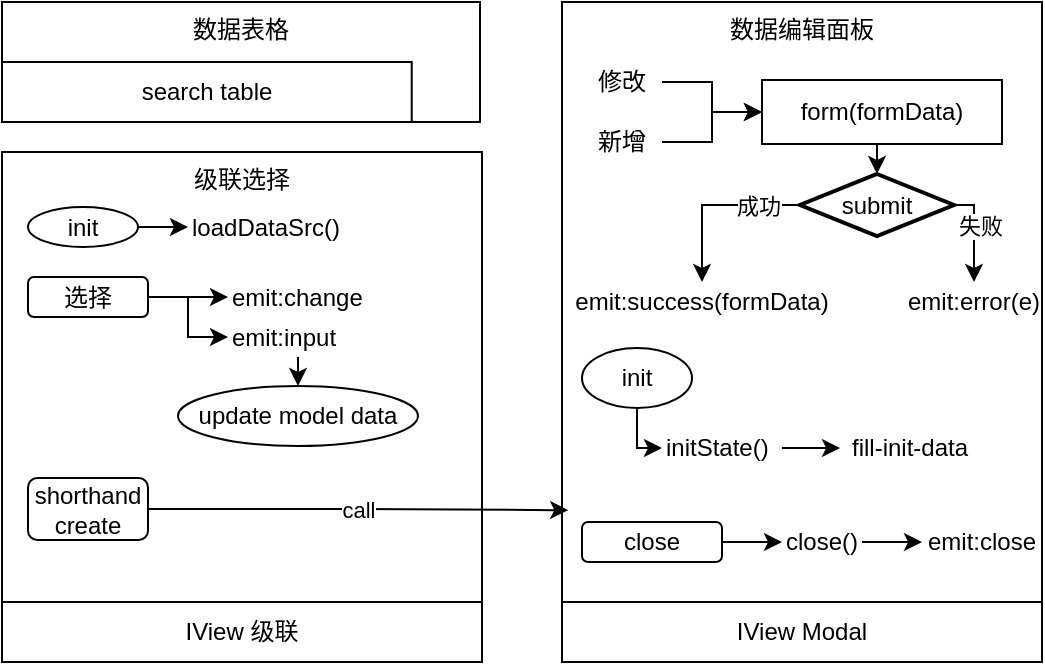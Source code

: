 <mxfile version="14.5.8" type="github">
  <diagram id="uWqBroCjyXyHmRQUqWvy" name="Page-1">
    <mxGraphModel dx="890" dy="662" grid="0" gridSize="10" guides="1" tooltips="1" connect="1" arrows="1" fold="1" page="1" pageScale="1" pageWidth="827" pageHeight="1169" math="0" shadow="0">
      <root>
        <mxCell id="0" />
        <mxCell id="1" parent="0" />
        <mxCell id="nOubKL9727zP79BDSy-0-68" value="" style="group" vertex="1" connectable="0" parent="1">
          <mxGeometry x="350" y="240" width="240" height="330" as="geometry" />
        </mxCell>
        <mxCell id="nOubKL9727zP79BDSy-0-4" value="数据编辑面板" style="rounded=0;whiteSpace=wrap;html=1;verticalAlign=top;" vertex="1" parent="nOubKL9727zP79BDSy-0-68">
          <mxGeometry width="240" height="300" as="geometry" />
        </mxCell>
        <mxCell id="nOubKL9727zP79BDSy-0-5" value="修改" style="text;html=1;strokeColor=none;fillColor=none;align=center;verticalAlign=middle;whiteSpace=wrap;rounded=0;" vertex="1" parent="nOubKL9727zP79BDSy-0-68">
          <mxGeometry x="10" y="30" width="40" height="20" as="geometry" />
        </mxCell>
        <mxCell id="nOubKL9727zP79BDSy-0-6" value="新增" style="text;html=1;strokeColor=none;fillColor=none;align=center;verticalAlign=middle;whiteSpace=wrap;rounded=0;" vertex="1" parent="nOubKL9727zP79BDSy-0-68">
          <mxGeometry x="10" y="60" width="40" height="20" as="geometry" />
        </mxCell>
        <mxCell id="nOubKL9727zP79BDSy-0-7" value="form(formData)" style="rounded=0;whiteSpace=wrap;html=1;" vertex="1" parent="nOubKL9727zP79BDSy-0-68">
          <mxGeometry x="100" y="39" width="120" height="32" as="geometry" />
        </mxCell>
        <mxCell id="nOubKL9727zP79BDSy-0-8" value="" style="edgeStyle=orthogonalEdgeStyle;rounded=0;orthogonalLoop=1;jettySize=auto;html=1;" edge="1" parent="nOubKL9727zP79BDSy-0-68" source="nOubKL9727zP79BDSy-0-5" target="nOubKL9727zP79BDSy-0-7">
          <mxGeometry relative="1" as="geometry" />
        </mxCell>
        <mxCell id="nOubKL9727zP79BDSy-0-9" value="" style="edgeStyle=orthogonalEdgeStyle;rounded=0;orthogonalLoop=1;jettySize=auto;html=1;" edge="1" parent="nOubKL9727zP79BDSy-0-68" source="nOubKL9727zP79BDSy-0-6" target="nOubKL9727zP79BDSy-0-7">
          <mxGeometry relative="1" as="geometry" />
        </mxCell>
        <mxCell id="nOubKL9727zP79BDSy-0-10" value="emit:success(formData)" style="text;html=1;strokeColor=none;fillColor=none;align=center;verticalAlign=middle;whiteSpace=wrap;rounded=0;" vertex="1" parent="nOubKL9727zP79BDSy-0-68">
          <mxGeometry x="6" y="140" width="128" height="20" as="geometry" />
        </mxCell>
        <mxCell id="nOubKL9727zP79BDSy-0-11" value="emit:error(e)" style="text;html=1;strokeColor=none;fillColor=none;align=center;verticalAlign=middle;whiteSpace=wrap;rounded=0;" vertex="1" parent="nOubKL9727zP79BDSy-0-68">
          <mxGeometry x="176" y="140" width="60" height="20" as="geometry" />
        </mxCell>
        <mxCell id="nOubKL9727zP79BDSy-0-17" style="edgeStyle=orthogonalEdgeStyle;rounded=0;orthogonalLoop=1;jettySize=auto;html=1;exitX=1;exitY=0.5;exitDx=0;exitDy=0;entryX=0.5;entryY=0;entryDx=0;entryDy=0;exitPerimeter=0;" edge="1" parent="nOubKL9727zP79BDSy-0-68" source="nOubKL9727zP79BDSy-0-74" target="nOubKL9727zP79BDSy-0-11">
          <mxGeometry relative="1" as="geometry">
            <mxPoint x="160" y="120" as="sourcePoint" />
          </mxGeometry>
        </mxCell>
        <mxCell id="nOubKL9727zP79BDSy-0-77" value="失败" style="edgeLabel;html=1;align=center;verticalAlign=middle;resizable=0;points=[];" vertex="1" connectable="0" parent="nOubKL9727zP79BDSy-0-17">
          <mxGeometry x="-0.196" y="3" relative="1" as="geometry">
            <mxPoint y="1" as="offset" />
          </mxGeometry>
        </mxCell>
        <mxCell id="nOubKL9727zP79BDSy-0-16" style="edgeStyle=orthogonalEdgeStyle;rounded=0;orthogonalLoop=1;jettySize=auto;html=1;exitX=0.5;exitY=1;exitDx=0;exitDy=0;entryX=0.5;entryY=0;entryDx=0;entryDy=0;entryPerimeter=0;" edge="1" parent="nOubKL9727zP79BDSy-0-68" source="nOubKL9727zP79BDSy-0-7" target="nOubKL9727zP79BDSy-0-74">
          <mxGeometry relative="1" as="geometry">
            <mxPoint x="160" y="100" as="targetPoint" />
          </mxGeometry>
        </mxCell>
        <mxCell id="nOubKL9727zP79BDSy-0-20" value="IView Modal" style="rounded=0;whiteSpace=wrap;html=1;" vertex="1" parent="nOubKL9727zP79BDSy-0-68">
          <mxGeometry y="300" width="240" height="30" as="geometry" />
        </mxCell>
        <mxCell id="nOubKL9727zP79BDSy-0-21" value="close" style="rounded=1;whiteSpace=wrap;html=1;" vertex="1" parent="nOubKL9727zP79BDSy-0-68">
          <mxGeometry x="10" y="260" width="70" height="20" as="geometry" />
        </mxCell>
        <mxCell id="nOubKL9727zP79BDSy-0-24" value="close()" style="text;html=1;strokeColor=none;fillColor=none;align=center;verticalAlign=middle;whiteSpace=wrap;rounded=0;" vertex="1" parent="nOubKL9727zP79BDSy-0-68">
          <mxGeometry x="110" y="260" width="40" height="20" as="geometry" />
        </mxCell>
        <mxCell id="nOubKL9727zP79BDSy-0-25" value="" style="edgeStyle=orthogonalEdgeStyle;rounded=0;orthogonalLoop=1;jettySize=auto;html=1;" edge="1" parent="nOubKL9727zP79BDSy-0-68" source="nOubKL9727zP79BDSy-0-21" target="nOubKL9727zP79BDSy-0-24">
          <mxGeometry relative="1" as="geometry" />
        </mxCell>
        <mxCell id="nOubKL9727zP79BDSy-0-27" value="init" style="ellipse;whiteSpace=wrap;html=1;" vertex="1" parent="nOubKL9727zP79BDSy-0-68">
          <mxGeometry x="10" y="173" width="55" height="30" as="geometry" />
        </mxCell>
        <mxCell id="nOubKL9727zP79BDSy-0-28" value="initState()" style="text;html=1;strokeColor=none;fillColor=none;align=left;verticalAlign=middle;whiteSpace=wrap;rounded=0;" vertex="1" parent="nOubKL9727zP79BDSy-0-68">
          <mxGeometry x="50" y="213" width="60" height="20" as="geometry" />
        </mxCell>
        <mxCell id="nOubKL9727zP79BDSy-0-37" value="" style="edgeStyle=orthogonalEdgeStyle;rounded=0;orthogonalLoop=1;jettySize=auto;html=1;entryX=0;entryY=0.5;entryDx=0;entryDy=0;" edge="1" parent="nOubKL9727zP79BDSy-0-68" source="nOubKL9727zP79BDSy-0-27" target="nOubKL9727zP79BDSy-0-28">
          <mxGeometry relative="1" as="geometry" />
        </mxCell>
        <mxCell id="nOubKL9727zP79BDSy-0-33" value="fill-init-data" style="text;html=1;strokeColor=none;fillColor=none;align=center;verticalAlign=middle;whiteSpace=wrap;rounded=0;" vertex="1" parent="nOubKL9727zP79BDSy-0-68">
          <mxGeometry x="139" y="213" width="70" height="20" as="geometry" />
        </mxCell>
        <mxCell id="nOubKL9727zP79BDSy-0-39" style="edgeStyle=orthogonalEdgeStyle;rounded=0;orthogonalLoop=1;jettySize=auto;html=1;exitX=1;exitY=0.5;exitDx=0;exitDy=0;entryX=0;entryY=0.5;entryDx=0;entryDy=0;" edge="1" parent="nOubKL9727zP79BDSy-0-68" source="nOubKL9727zP79BDSy-0-28" target="nOubKL9727zP79BDSy-0-33">
          <mxGeometry relative="1" as="geometry" />
        </mxCell>
        <mxCell id="nOubKL9727zP79BDSy-0-41" value="emit:close" style="text;html=1;strokeColor=none;fillColor=none;align=center;verticalAlign=middle;whiteSpace=wrap;rounded=0;" vertex="1" parent="nOubKL9727zP79BDSy-0-68">
          <mxGeometry x="180" y="260" width="60" height="20" as="geometry" />
        </mxCell>
        <mxCell id="nOubKL9727zP79BDSy-0-42" value="" style="edgeStyle=orthogonalEdgeStyle;rounded=0;orthogonalLoop=1;jettySize=auto;html=1;" edge="1" parent="nOubKL9727zP79BDSy-0-68" source="nOubKL9727zP79BDSy-0-24" target="nOubKL9727zP79BDSy-0-41">
          <mxGeometry relative="1" as="geometry" />
        </mxCell>
        <mxCell id="nOubKL9727zP79BDSy-0-75" style="edgeStyle=orthogonalEdgeStyle;rounded=0;orthogonalLoop=1;jettySize=auto;html=1;exitX=0;exitY=0.5;exitDx=0;exitDy=0;exitPerimeter=0;" edge="1" parent="nOubKL9727zP79BDSy-0-68" source="nOubKL9727zP79BDSy-0-74" target="nOubKL9727zP79BDSy-0-10">
          <mxGeometry relative="1" as="geometry" />
        </mxCell>
        <mxCell id="nOubKL9727zP79BDSy-0-76" value="成功" style="edgeLabel;html=1;align=center;verticalAlign=middle;resizable=0;points=[];" vertex="1" connectable="0" parent="nOubKL9727zP79BDSy-0-75">
          <mxGeometry x="-0.52" relative="1" as="geometry">
            <mxPoint as="offset" />
          </mxGeometry>
        </mxCell>
        <mxCell id="nOubKL9727zP79BDSy-0-74" value="submit" style="strokeWidth=2;html=1;shape=mxgraph.flowchart.decision;whiteSpace=wrap;align=center;" vertex="1" parent="nOubKL9727zP79BDSy-0-68">
          <mxGeometry x="119" y="86" width="77" height="31" as="geometry" />
        </mxCell>
        <mxCell id="nOubKL9727zP79BDSy-0-70" value="" style="group" vertex="1" connectable="0" parent="1">
          <mxGeometry x="70" y="240" width="239" height="60" as="geometry" />
        </mxCell>
        <mxCell id="nOubKL9727zP79BDSy-0-2" value="数据表格" style="rounded=0;whiteSpace=wrap;html=1;verticalAlign=top;" vertex="1" parent="nOubKL9727zP79BDSy-0-70">
          <mxGeometry width="239" height="60" as="geometry" />
        </mxCell>
        <mxCell id="nOubKL9727zP79BDSy-0-3" value="search table" style="rounded=0;whiteSpace=wrap;html=1;" vertex="1" parent="nOubKL9727zP79BDSy-0-70">
          <mxGeometry y="30" width="204.857" height="30" as="geometry" />
        </mxCell>
        <mxCell id="nOubKL9727zP79BDSy-0-43" value="级联选择" style="rounded=0;whiteSpace=wrap;html=1;align=center;verticalAlign=top;container=0;" vertex="1" parent="1">
          <mxGeometry x="70" y="315" width="240" height="225" as="geometry" />
        </mxCell>
        <mxCell id="nOubKL9727zP79BDSy-0-44" value="IView 级联" style="rounded=0;whiteSpace=wrap;html=1;container=0;" vertex="1" parent="1">
          <mxGeometry x="70" y="540" width="240" height="30" as="geometry" />
        </mxCell>
        <mxCell id="nOubKL9727zP79BDSy-0-45" value="init" style="ellipse;whiteSpace=wrap;html=1;container=0;" vertex="1" parent="1">
          <mxGeometry x="83" y="342.5" width="55" height="20" as="geometry" />
        </mxCell>
        <mxCell id="nOubKL9727zP79BDSy-0-46" value="loadDataSrc()" style="text;html=1;strokeColor=none;fillColor=none;align=left;verticalAlign=middle;whiteSpace=wrap;rounded=0;container=0;" vertex="1" parent="1">
          <mxGeometry x="163" y="342.5" width="80" height="20" as="geometry" />
        </mxCell>
        <mxCell id="nOubKL9727zP79BDSy-0-48" value="" style="edgeStyle=orthogonalEdgeStyle;rounded=0;orthogonalLoop=1;jettySize=auto;html=1;" edge="1" parent="1" source="nOubKL9727zP79BDSy-0-45" target="nOubKL9727zP79BDSy-0-46">
          <mxGeometry x="73" y="307.5" as="geometry" />
        </mxCell>
        <mxCell id="nOubKL9727zP79BDSy-0-49" value="选择" style="rounded=1;whiteSpace=wrap;html=1;align=center;container=0;" vertex="1" parent="1">
          <mxGeometry x="83" y="377.5" width="60" height="20" as="geometry" />
        </mxCell>
        <mxCell id="nOubKL9727zP79BDSy-0-51" value="emit:change" style="text;html=1;strokeColor=none;fillColor=none;align=left;verticalAlign=middle;whiteSpace=wrap;rounded=0;container=0;" vertex="1" parent="1">
          <mxGeometry x="183" y="377.5" width="80" height="20" as="geometry" />
        </mxCell>
        <mxCell id="nOubKL9727zP79BDSy-0-55" style="edgeStyle=orthogonalEdgeStyle;rounded=0;orthogonalLoop=1;jettySize=auto;html=1;exitX=1;exitY=0.5;exitDx=0;exitDy=0;entryX=0;entryY=0.5;entryDx=0;entryDy=0;" edge="1" parent="1" source="nOubKL9727zP79BDSy-0-49" target="nOubKL9727zP79BDSy-0-51">
          <mxGeometry x="73" y="307.5" as="geometry" />
        </mxCell>
        <mxCell id="nOubKL9727zP79BDSy-0-52" value="emit:input" style="text;html=1;strokeColor=none;fillColor=none;align=left;verticalAlign=middle;whiteSpace=wrap;rounded=0;container=0;" vertex="1" parent="1">
          <mxGeometry x="183" y="397.5" width="70" height="20" as="geometry" />
        </mxCell>
        <mxCell id="nOubKL9727zP79BDSy-0-56" style="edgeStyle=orthogonalEdgeStyle;rounded=0;orthogonalLoop=1;jettySize=auto;html=1;exitX=1;exitY=0.5;exitDx=0;exitDy=0;entryX=0;entryY=0.5;entryDx=0;entryDy=0;" edge="1" parent="1" source="nOubKL9727zP79BDSy-0-49" target="nOubKL9727zP79BDSy-0-52">
          <mxGeometry x="73" y="307.5" as="geometry" />
        </mxCell>
        <mxCell id="nOubKL9727zP79BDSy-0-62" value="update model data" style="ellipse;whiteSpace=wrap;html=1;align=center;container=0;" vertex="1" parent="1">
          <mxGeometry x="158" y="432" width="120" height="30" as="geometry" />
        </mxCell>
        <mxCell id="nOubKL9727zP79BDSy-0-64" style="edgeStyle=orthogonalEdgeStyle;rounded=0;orthogonalLoop=1;jettySize=auto;html=1;exitX=0.5;exitY=1;exitDx=0;exitDy=0;entryX=0.5;entryY=0;entryDx=0;entryDy=0;" edge="1" parent="1" source="nOubKL9727zP79BDSy-0-52" target="nOubKL9727zP79BDSy-0-62">
          <mxGeometry x="73" y="307.5" as="geometry" />
        </mxCell>
        <mxCell id="nOubKL9727zP79BDSy-0-73" value="call" style="edgeStyle=orthogonalEdgeStyle;rounded=0;orthogonalLoop=1;jettySize=auto;html=1;exitX=1;exitY=0.5;exitDx=0;exitDy=0;entryX=0.013;entryY=0.847;entryDx=0;entryDy=0;entryPerimeter=0;" edge="1" parent="1" source="nOubKL9727zP79BDSy-0-72" target="nOubKL9727zP79BDSy-0-4">
          <mxGeometry relative="1" as="geometry" />
        </mxCell>
        <mxCell id="nOubKL9727zP79BDSy-0-72" value="shorthand create" style="rounded=1;whiteSpace=wrap;html=1;align=center;container=0;" vertex="1" parent="1">
          <mxGeometry x="83" y="478" width="60" height="31" as="geometry" />
        </mxCell>
      </root>
    </mxGraphModel>
  </diagram>
</mxfile>
